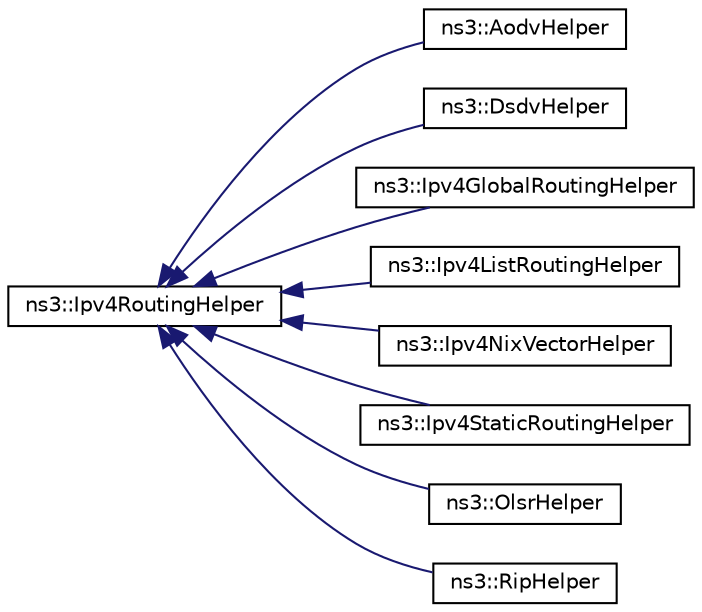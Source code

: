 digraph "Graphical Class Hierarchy"
{
 // LATEX_PDF_SIZE
  edge [fontname="Helvetica",fontsize="10",labelfontname="Helvetica",labelfontsize="10"];
  node [fontname="Helvetica",fontsize="10",shape=record];
  rankdir="LR";
  Node0 [label="ns3::Ipv4RoutingHelper",height=0.2,width=0.4,color="black", fillcolor="white", style="filled",URL="$classns3_1_1_ipv4_routing_helper.html",tooltip="a factory to create ns3::Ipv4RoutingProtocol objects"];
  Node0 -> Node1 [dir="back",color="midnightblue",fontsize="10",style="solid",fontname="Helvetica"];
  Node1 [label="ns3::AodvHelper",height=0.2,width=0.4,color="black", fillcolor="white", style="filled",URL="$classns3_1_1_aodv_helper.html",tooltip="Helper class that adds AODV routing to nodes."];
  Node0 -> Node2 [dir="back",color="midnightblue",fontsize="10",style="solid",fontname="Helvetica"];
  Node2 [label="ns3::DsdvHelper",height=0.2,width=0.4,color="black", fillcolor="white", style="filled",URL="$classns3_1_1_dsdv_helper.html",tooltip="Helper class that adds DSDV routing to nodes."];
  Node0 -> Node3 [dir="back",color="midnightblue",fontsize="10",style="solid",fontname="Helvetica"];
  Node3 [label="ns3::Ipv4GlobalRoutingHelper",height=0.2,width=0.4,color="black", fillcolor="white", style="filled",URL="$classns3_1_1_ipv4_global_routing_helper.html",tooltip="Helper class that adds ns3::Ipv4GlobalRouting objects."];
  Node0 -> Node4 [dir="back",color="midnightblue",fontsize="10",style="solid",fontname="Helvetica"];
  Node4 [label="ns3::Ipv4ListRoutingHelper",height=0.2,width=0.4,color="black", fillcolor="white", style="filled",URL="$classns3_1_1_ipv4_list_routing_helper.html",tooltip="Helper class that adds ns3::Ipv4ListRouting objects."];
  Node0 -> Node5 [dir="back",color="midnightblue",fontsize="10",style="solid",fontname="Helvetica"];
  Node5 [label="ns3::Ipv4NixVectorHelper",height=0.2,width=0.4,color="black", fillcolor="white", style="filled",URL="$classns3_1_1_ipv4_nix_vector_helper.html",tooltip="Helper class that adds Nix-vector routing to nodes."];
  Node0 -> Node6 [dir="back",color="midnightblue",fontsize="10",style="solid",fontname="Helvetica"];
  Node6 [label="ns3::Ipv4StaticRoutingHelper",height=0.2,width=0.4,color="black", fillcolor="white", style="filled",URL="$classns3_1_1_ipv4_static_routing_helper.html",tooltip="Helper class that adds ns3::Ipv4StaticRouting objects."];
  Node0 -> Node7 [dir="back",color="midnightblue",fontsize="10",style="solid",fontname="Helvetica"];
  Node7 [label="ns3::OlsrHelper",height=0.2,width=0.4,color="black", fillcolor="white", style="filled",URL="$classns3_1_1_olsr_helper.html",tooltip="Helper class that adds OLSR routing to nodes."];
  Node0 -> Node8 [dir="back",color="midnightblue",fontsize="10",style="solid",fontname="Helvetica"];
  Node8 [label="ns3::RipHelper",height=0.2,width=0.4,color="black", fillcolor="white", style="filled",URL="$classns3_1_1_rip_helper.html",tooltip="Helper class that adds RIP routing to nodes."];
}
